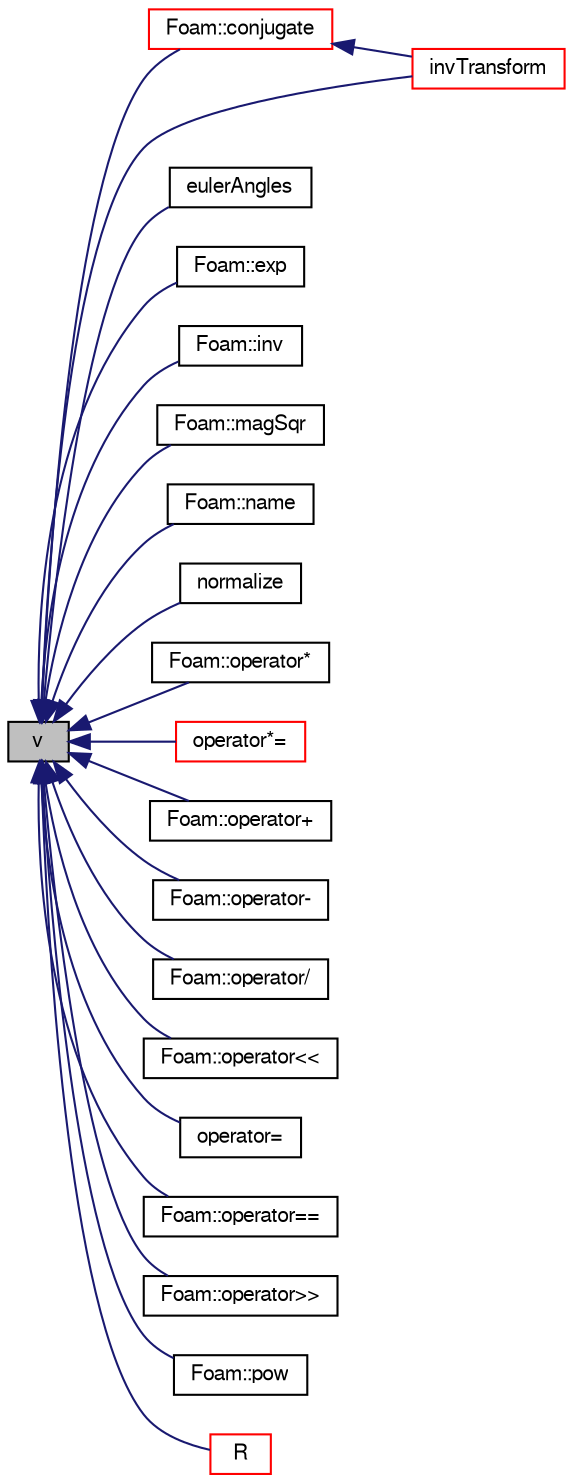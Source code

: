 digraph "v"
{
  bgcolor="transparent";
  edge [fontname="FreeSans",fontsize="10",labelfontname="FreeSans",labelfontsize="10"];
  node [fontname="FreeSans",fontsize="10",shape=record];
  rankdir="LR";
  Node98 [label="v",height=0.2,width=0.4,color="black", fillcolor="grey75", style="filled", fontcolor="black"];
  Node98 -> Node99 [dir="back",color="midnightblue",fontsize="10",style="solid",fontname="FreeSans"];
  Node99 [label="Foam::conjugate",height=0.2,width=0.4,color="red",URL="$a21124.html#ad09d60e9d059b4444d1c703dd7f19ea5",tooltip="Return the conjugate of the given quaternion. "];
  Node99 -> Node101 [dir="back",color="midnightblue",fontsize="10",style="solid",fontname="FreeSans"];
  Node101 [label="invTransform",height=0.2,width=0.4,color="red",URL="$a28130.html#aee0060723827f8272f2f50aaaf57c1eb",tooltip="Rotate the given vector anti-clockwise. "];
  Node98 -> Node109 [dir="back",color="midnightblue",fontsize="10",style="solid",fontname="FreeSans"];
  Node109 [label="eulerAngles",height=0.2,width=0.4,color="black",URL="$a28130.html#a444d9e2b5bde3b160f12a502d7968abf",tooltip="Return a vector of euler angles (rotations in radians about. "];
  Node98 -> Node110 [dir="back",color="midnightblue",fontsize="10",style="solid",fontname="FreeSans"];
  Node110 [label="Foam::exp",height=0.2,width=0.4,color="black",URL="$a21124.html#a733c206623204e615acf6b84cd41b911",tooltip="Exponent of a quaternion. "];
  Node98 -> Node111 [dir="back",color="midnightblue",fontsize="10",style="solid",fontname="FreeSans"];
  Node111 [label="Foam::inv",height=0.2,width=0.4,color="black",URL="$a21124.html#a0309a86559573a27aeb5a706f9fe7b02",tooltip="Return the inverse of the given quaternion. "];
  Node98 -> Node101 [dir="back",color="midnightblue",fontsize="10",style="solid",fontname="FreeSans"];
  Node98 -> Node112 [dir="back",color="midnightblue",fontsize="10",style="solid",fontname="FreeSans"];
  Node112 [label="Foam::magSqr",height=0.2,width=0.4,color="black",URL="$a21124.html#a79fff2d5f6b6ad747d1e857a91871714"];
  Node98 -> Node113 [dir="back",color="midnightblue",fontsize="10",style="solid",fontname="FreeSans"];
  Node113 [label="Foam::name",height=0.2,width=0.4,color="black",URL="$a21124.html#a4450437b1718a3a13fafc63a525e7ce3",tooltip="Return a string representation of a quaternion. "];
  Node98 -> Node114 [dir="back",color="midnightblue",fontsize="10",style="solid",fontname="FreeSans"];
  Node114 [label="normalize",height=0.2,width=0.4,color="black",URL="$a28130.html#acd0de676568888d848beb97dcc53ae47"];
  Node98 -> Node115 [dir="back",color="midnightblue",fontsize="10",style="solid",fontname="FreeSans"];
  Node115 [label="Foam::operator*",height=0.2,width=0.4,color="black",URL="$a21124.html#a1a97802e4a7d20b0101b21b94baec802"];
  Node98 -> Node116 [dir="back",color="midnightblue",fontsize="10",style="solid",fontname="FreeSans"];
  Node116 [label="operator*=",height=0.2,width=0.4,color="red",URL="$a28130.html#a8627cfb3833e85a679dcfbeacb13c5b3"];
  Node98 -> Node119 [dir="back",color="midnightblue",fontsize="10",style="solid",fontname="FreeSans"];
  Node119 [label="Foam::operator+",height=0.2,width=0.4,color="black",URL="$a21124.html#a46c9cab4fef0262c77e300ac44182fc7"];
  Node98 -> Node120 [dir="back",color="midnightblue",fontsize="10",style="solid",fontname="FreeSans"];
  Node120 [label="Foam::operator-",height=0.2,width=0.4,color="black",URL="$a21124.html#a94fd88bca6e309854ca0ed64fd00e704"];
  Node98 -> Node121 [dir="back",color="midnightblue",fontsize="10",style="solid",fontname="FreeSans"];
  Node121 [label="Foam::operator/",height=0.2,width=0.4,color="black",URL="$a21124.html#a0932249ae3d87d3601be0b57a117bfff"];
  Node98 -> Node122 [dir="back",color="midnightblue",fontsize="10",style="solid",fontname="FreeSans"];
  Node122 [label="Foam::operator\<\<",height=0.2,width=0.4,color="black",URL="$a21124.html#a003e5f26ff4e9ffeccd2a7b20c29a652"];
  Node98 -> Node123 [dir="back",color="midnightblue",fontsize="10",style="solid",fontname="FreeSans"];
  Node123 [label="operator=",height=0.2,width=0.4,color="black",URL="$a28130.html#a2830db3ea176f9128a74a64ac05ebb8a"];
  Node98 -> Node124 [dir="back",color="midnightblue",fontsize="10",style="solid",fontname="FreeSans"];
  Node124 [label="Foam::operator==",height=0.2,width=0.4,color="black",URL="$a21124.html#a8e02206e54fe065ca7085cc02bad260b"];
  Node98 -> Node125 [dir="back",color="midnightblue",fontsize="10",style="solid",fontname="FreeSans"];
  Node125 [label="Foam::operator\>\>",height=0.2,width=0.4,color="black",URL="$a21124.html#a15eae71511e774e10007c7275425a944"];
  Node98 -> Node126 [dir="back",color="midnightblue",fontsize="10",style="solid",fontname="FreeSans"];
  Node126 [label="Foam::pow",height=0.2,width=0.4,color="black",URL="$a21124.html#ad204fcf4c745d7611215c46831dc9aad",tooltip="Power of a quaternion. "];
  Node98 -> Node127 [dir="back",color="midnightblue",fontsize="10",style="solid",fontname="FreeSans"];
  Node127 [label="R",height=0.2,width=0.4,color="red",URL="$a28130.html#a404ff2284fce8af4f811e0447c9e37f2",tooltip="The rotation tensor corresponding the quaternion. "];
}
